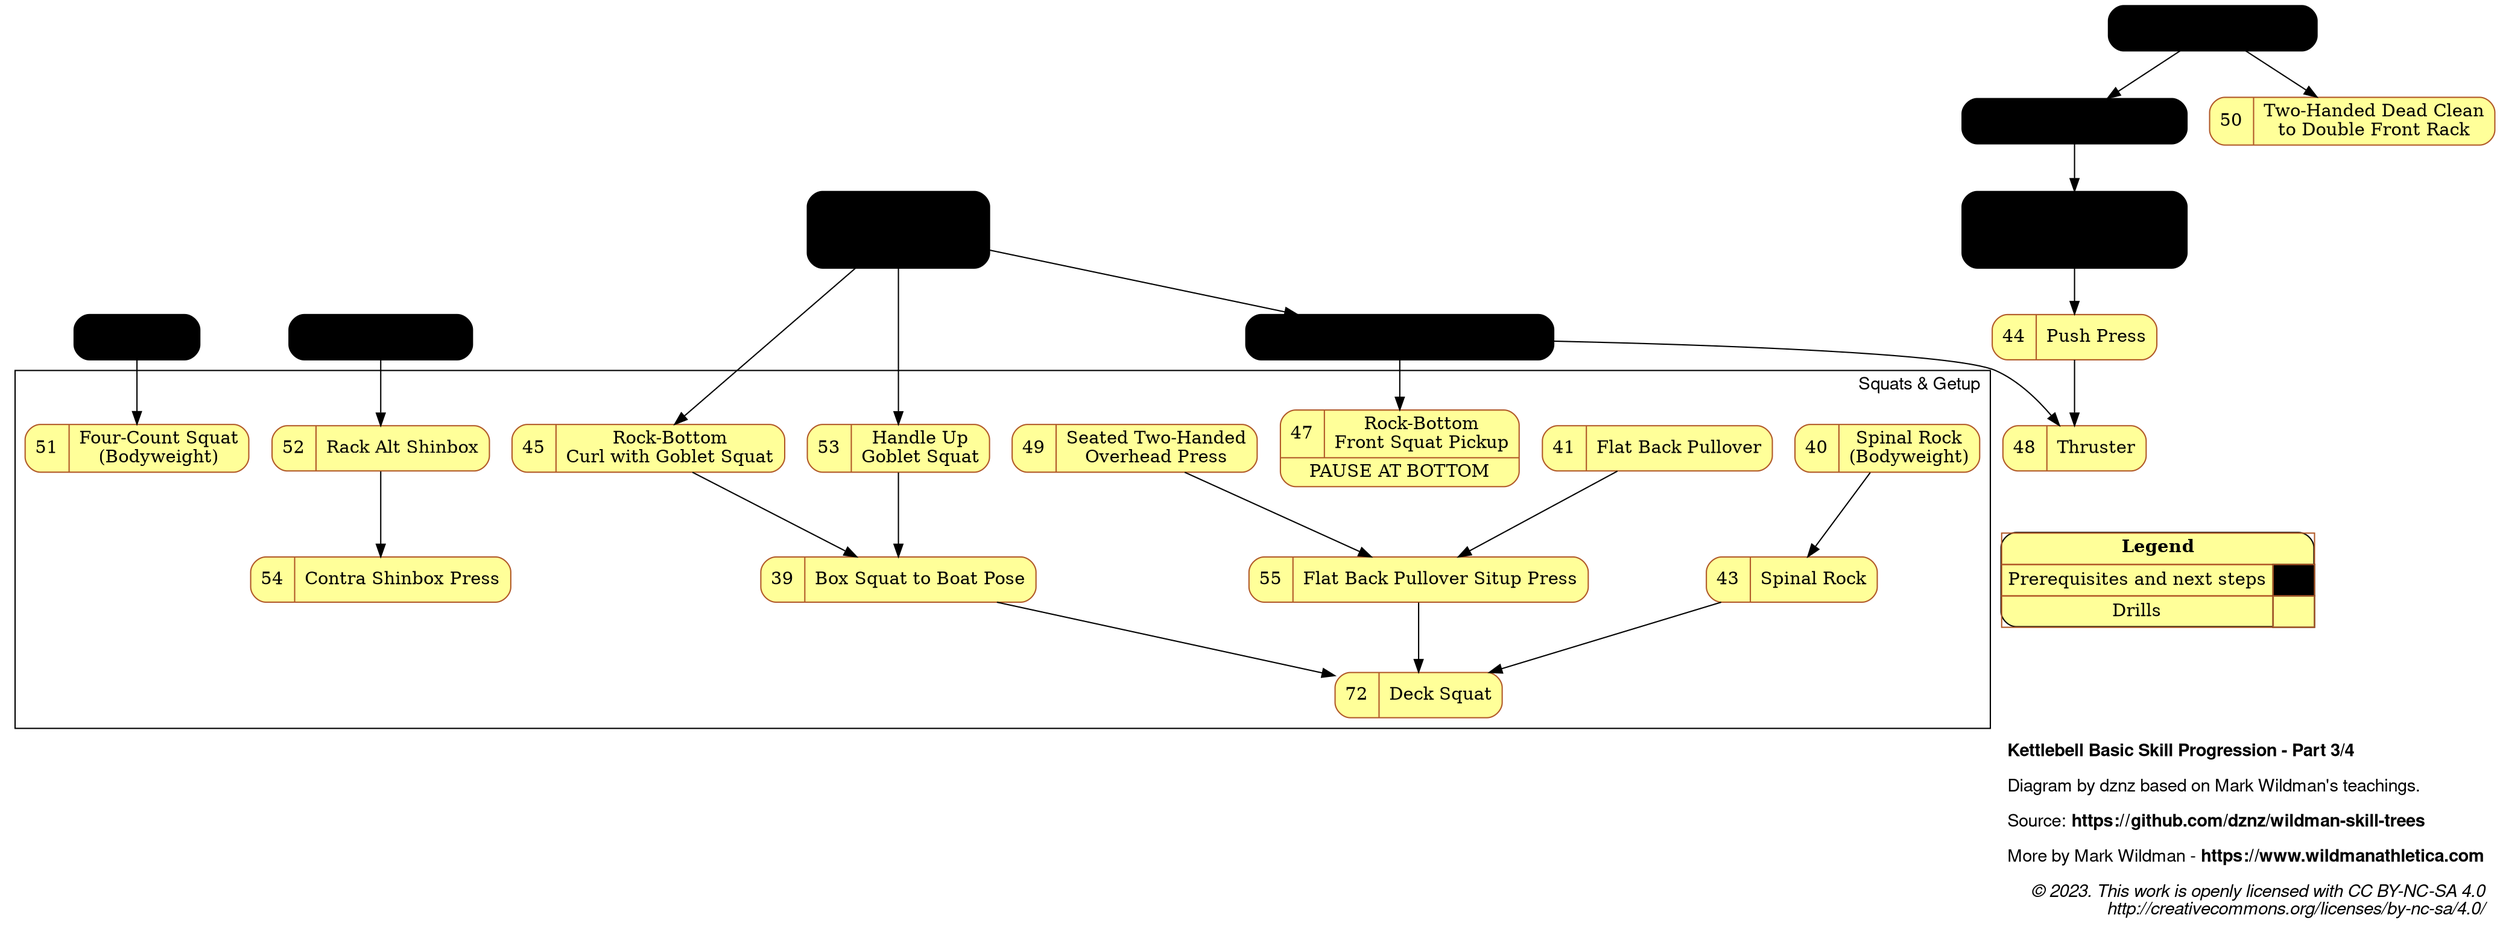 digraph kb_progression {

  label=<
<B>Kettlebell Basic Skill Progression - Part 3/4</B><BR ALIGN="LEFT"/><BR ALIGN="LEFT"/>
Diagram by dznz based on Mark Wildman's teachings.<BR ALIGN="LEFT"/><BR ALIGN="LEFT"/>
Source: <B>https://github.com/dznz/wildman-skill-trees</B><BR ALIGN="LEFT"/><BR ALIGN="LEFT"/>
More by Mark Wildman - <B>https://www.wildmanathletica.com</B><BR ALIGN="LEFT"/><BR ALIGN="LEFT"/>
<I>
© 2023. This work is openly licensed with CC BY-NC-SA 4.0<BR ALIGN="RIGHT"/>
http://creativecommons.org/licenses/by-nc-sa/4.0/<BR ALIGN="RIGHT"/>
</I>
  >
  graph [labeljust=r]
  graph [fontname="Helvetica,Arial,sans-serif"]

  node [colorscheme="paired12"]
  node [shape=record]
  node [style="rounded,filled"]
  node [color=12, fillcolor=11]

  subgraph pre {
    node [color=lightslategrey, fillcolor=ghostwhite]
    ext_bw_squat       [label="{{BW|Squat}}"]
    ext_bw_altshinbox  [label="{{BW|Alt Shin Box}}"]
    mov_12_clean          [label="KB-12|Swing Clean"                                   URL="https://www.youtube.com/watch?v=_nIsSXWs5iU&list=PLk4oYPJ7TXKhX8YqA2AVrfgs_pEF6p7KA&index=12"]
    mov_17_cap            [label="KB-17|Clean & Press"                                 URL="https://www.youtube.com/watch?v=SSxB3m5qRas&list=PLk4oYPJ7TXKhX8YqA2AVrfgs_pEF6p7KA&index=17"]
    mov_19_startstopcap   [label="{{KB-19|Start Stop\nClean & Press}|START & END C&P}" URL="https://www.youtube.com/watch?v=dSj3kqbuois&list=PLk4oYPJ7TXKhX8YqA2AVrfgs_pEF6p7KA&index=19"]
    mov_22_gobsquathalo   [label="{{22|Goblet Squat\nwith Halo}|FULL DEPTH}"           URL="https://www.youtube.com/watch?v=cnZ8Mx8NQPE&list=PLk4oYPJ7TXKhX8YqA2AVrfgs_pEF6p7KA&index=22"]
    mov_23_racksquat      [label="{{KB-23|Single-Bell Front Squat}}"                   URL="https://www.youtube.com/watch?v=KTDVl0Lkdc4&list=PLk4oYPJ7TXKhX8YqA2AVrfgs_pEF6p7KA&index=23"]
  }

  mov_39_boxsquat2boat      [label="{{39|Box Squat to Boat Pose}}"              URL="https://www.youtube.com/watch?v=KTDVl0Lkdc4&list=PLk4oYPJ7TXKhX8YqA2AVrfgs_pEF6p7KA&index=41"]
  mov_40_bwspinalrock       [label="{{40|Spinal Rock\n(Bodyweight)}}"           URL="https://www.youtube.com/watch?v=KTDVl0Lkdc4&list=PLk4oYPJ7TXKhX8YqA2AVrfgs_pEF6p7KA&index=42"]
  mov_41_flatbackpullover   [label="{{41|Flat Back Pullover}}"                  URL="https://www.youtube.com/watch?v=KTDVl0Lkdc4&list=PLk4oYPJ7TXKhX8YqA2AVrfgs_pEF6p7KA&index=43"]
  // 42 in TGU diagram
  mov_43_spinalrock         [label="{{43|Spinal Rock}}"                         URL="https://www.youtube.com/watch?v=KTDVl0Lkdc4&list=PLk4oYPJ7TXKhX8YqA2AVrfgs_pEF6p7KA&index=48"]
  mov_44_pushpress          [label="{{44|Push Press}}"                          URL="https://www.youtube.com/watch?v=KTDVl0Lkdc4&list=PLk4oYPJ7TXKhX8YqA2AVrfgs_pEF6p7KA&index=49"]
  mov_45_gobsquatcurl       [label="{{45|Rock-Bottom\nCurl with Goblet Squat}}" URL="https://www.youtube.com/watch?v=KTDVl0Lkdc4&list=PLk4oYPJ7TXKhX8YqA2AVrfgs_pEF6p7KA&index=50"]
  // Missing 46
  mov_47_racksquatpickup    [label="{{47|Rock-Bottom\nFront Squat Pickup}|PAUSE AT BOTTOM}" URL="https://www.youtube.com/watch?v=KTDVl0Lkdc4&list=PLk4oYPJ7TXKhX8YqA2AVrfgs_pEF6p7KA&index=52"]
  mov_48_thruster           [label="{{48|Thruster}}"                                        URL="https://www.youtube.com/watch?v=KTDVl0Lkdc4&list=PLk4oYPJ7TXKhX8YqA2AVrfgs_pEF6p7KA&index=48"]
  mov_49_seatedpress        [label="{{49|Seated Two-Handed\nOverhead Press}}"               URL="https://www.youtube.com/watch?v=KTDVl0Lkdc4&list=PLk4oYPJ7TXKhX8YqA2AVrfgs_pEF6p7KA&index=54"]
  mov_50_2hdeadclean2rack   [label="{{50|Two-Handed Dead Clean\nto Double Front Rack}}"     URL="https://www.youtube.com/watch?v=acqKxfMGAbk&list=PLk4oYPJ7TXKhX8YqA2AVrfgs_pEF6p7KA&index=55"]
  mov_51_fourcountsquat     [label="{{51|Four-Count Squat\n(Bodyweight)}}"                  URL="https://www.youtube.com/watch?v=1rkGfL1EdWI"]
  mov_52_rackaltshinbox     [label="{{52|Rack Alt Shinbox}}"                                URL="https://www.youtube.com/watch?v=AoEYX36Q2Zg"]
  mov_53_hornygobsquat      [label="{{53|Handle Up\nGoblet Squat}}"                         URL="https://www.youtube.com/watch?v=i2AtDi4yZSA"]
  mov_54_shinboxpress       [label="{{54|Contra Shinbox Press}}"                            URL="https://www.youtube.com/watch?v=FEbi2lKVEHU"]
  mov_55_backpullsituppress [label="{{55|Flat Back Pullover Situp Press}}"                  URL="https://www.youtube.com/watch?v=KTDVl0Lkdc4&list=PLk4oYPJ7TXKhX8YqA2AVrfgs_pEF6p7KA&index=57"]
  
  mov_72_deck               [label="{{72|Deck Squat}}"                        URL="https://www.youtube.com/watch?v=vUJ3sZVwZ4Y"];
  

  // Precursor dependencies
  ext_bw_squat -> mov_51_fourcountsquat
  ext_bw_altshinbox -> mov_52_rackaltshinbox;
  mov_22_gobsquathalo -> mov_23_racksquat;
  mov_12_clean -> mov_50_2hdeadclean2rack;
  mov_12_clean -> mov_17_cap;
  mov_17_cap -> mov_19_startstopcap;
  mov_19_startstopcap -> mov_44_pushpress;
  mov_45_gobsquatcurl -> mov_39_boxsquat2boat;
  mov_53_hornygobsquat -> mov_39_boxsquat2boat;
  mov_22_gobsquathalo -> mov_45_gobsquatcurl;
  mov_22_gobsquathalo -> mov_53_hornygobsquat;
  mov_23_racksquat -> mov_47_racksquatpickup;
  mov_23_racksquat -> mov_48_thruster;


  // Ungrouped drills
  mov_44_pushpress -> mov_48_thruster;
  mov_55_backpullsituppress -> mov_72_deck;

  subgraph cluster_squat {
    label="Squats & Getup"

    // Getups
    mov_52_rackaltshinbox -> mov_54_shinboxpress
    mov_41_flatbackpullover -> mov_55_backpullsituppress;
    mov_49_seatedpress -> mov_55_backpullsituppress;

    // Squats
    mov_39_boxsquat2boat -> mov_72_deck;
    mov_40_bwspinalrock -> mov_43_spinalrock;
    mov_43_spinalrock -> mov_72_deck;
    mov_45_gobsquatcurl
    mov_47_racksquatpickup
    mov_51_fourcountsquat
    mov_53_hornygobsquat
  }

  { rank = sink;
    Legend [shape=none, margin=0, label=<
    <TABLE BORDER="0" CELLBORDER="1" CELLSPACING="0" CELLPADDING="4">
     <TR>
      <TD COLSPAN="2"><B>Legend</B></TD>
     </TR>
     <TR>
      <TD>Prerequisites and next steps</TD>
      <TD BGCOLOR="ghostwhite">&nbsp;&nbsp;&nbsp;&nbsp;&nbsp;</TD>
     </TR>
     <TR>
      <TD>Drills</TD>
      <TD BGCOLOR="11"></TD>
     </TR>
    </TABLE>
   >];
  }
}

